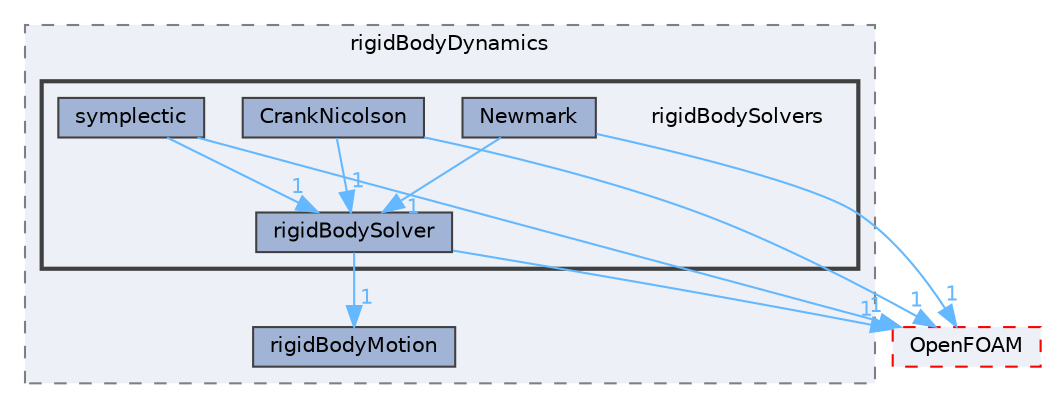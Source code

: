 digraph "src/rigidBodyDynamics/rigidBodySolvers"
{
 // LATEX_PDF_SIZE
  bgcolor="transparent";
  edge [fontname=Helvetica,fontsize=10,labelfontname=Helvetica,labelfontsize=10];
  node [fontname=Helvetica,fontsize=10,shape=box,height=0.2,width=0.4];
  compound=true
  subgraph clusterdir_910720b80d2212eaa7292c1abd76c375 {
    graph [ bgcolor="#edf0f7", pencolor="grey50", label="rigidBodyDynamics", fontname=Helvetica,fontsize=10 style="filled,dashed", URL="dir_910720b80d2212eaa7292c1abd76c375.html",tooltip=""]
  dir_7121e47b9d32d5b24132b5dd9b1fec31 [label="rigidBodyMotion", fillcolor="#a2b4d6", color="grey25", style="filled", URL="dir_7121e47b9d32d5b24132b5dd9b1fec31.html",tooltip=""];
  subgraph clusterdir_8dd39b48cb68df3186bbc82509ddc1bd {
    graph [ bgcolor="#edf0f7", pencolor="grey25", label="", fontname=Helvetica,fontsize=10 style="filled,bold", URL="dir_8dd39b48cb68df3186bbc82509ddc1bd.html",tooltip=""]
    dir_8dd39b48cb68df3186bbc82509ddc1bd [shape=plaintext, label="rigidBodySolvers"];
  dir_87060a52a68640d8180dd08f7849e651 [label="CrankNicolson", fillcolor="#a2b4d6", color="grey25", style="filled", URL="dir_87060a52a68640d8180dd08f7849e651.html",tooltip=""];
  dir_c4fcf657eb69e1c3260609ff13408331 [label="Newmark", fillcolor="#a2b4d6", color="grey25", style="filled", URL="dir_c4fcf657eb69e1c3260609ff13408331.html",tooltip=""];
  dir_704e533b591c97ac92f6aec7d53d0cfc [label="rigidBodySolver", fillcolor="#a2b4d6", color="grey25", style="filled", URL="dir_704e533b591c97ac92f6aec7d53d0cfc.html",tooltip=""];
  dir_acb6f109392f386a08d6703f970585ea [label="symplectic", fillcolor="#a2b4d6", color="grey25", style="filled", URL="dir_acb6f109392f386a08d6703f970585ea.html",tooltip=""];
  }
  }
  dir_c5473ff19b20e6ec4dfe5c310b3778a8 [label="OpenFOAM", fillcolor="#edf0f7", color="red", style="filled,dashed", URL="dir_c5473ff19b20e6ec4dfe5c310b3778a8.html",tooltip=""];
  dir_87060a52a68640d8180dd08f7849e651->dir_704e533b591c97ac92f6aec7d53d0cfc [headlabel="1", labeldistance=1.5 headhref="dir_000724_003357.html" href="dir_000724_003357.html" color="steelblue1" fontcolor="steelblue1"];
  dir_87060a52a68640d8180dd08f7849e651->dir_c5473ff19b20e6ec4dfe5c310b3778a8 [headlabel="1", labeldistance=1.5 headhref="dir_000724_002695.html" href="dir_000724_002695.html" color="steelblue1" fontcolor="steelblue1"];
  dir_c4fcf657eb69e1c3260609ff13408331->dir_704e533b591c97ac92f6aec7d53d0cfc [headlabel="1", labeldistance=1.5 headhref="dir_002527_003357.html" href="dir_002527_003357.html" color="steelblue1" fontcolor="steelblue1"];
  dir_c4fcf657eb69e1c3260609ff13408331->dir_c5473ff19b20e6ec4dfe5c310b3778a8 [headlabel="1", labeldistance=1.5 headhref="dir_002527_002695.html" href="dir_002527_002695.html" color="steelblue1" fontcolor="steelblue1"];
  dir_704e533b591c97ac92f6aec7d53d0cfc->dir_7121e47b9d32d5b24132b5dd9b1fec31 [headlabel="1", labeldistance=1.5 headhref="dir_003357_003356.html" href="dir_003357_003356.html" color="steelblue1" fontcolor="steelblue1"];
  dir_704e533b591c97ac92f6aec7d53d0cfc->dir_c5473ff19b20e6ec4dfe5c310b3778a8 [headlabel="1", labeldistance=1.5 headhref="dir_003357_002695.html" href="dir_003357_002695.html" color="steelblue1" fontcolor="steelblue1"];
  dir_acb6f109392f386a08d6703f970585ea->dir_704e533b591c97ac92f6aec7d53d0cfc [headlabel="1", labeldistance=1.5 headhref="dir_003937_003357.html" href="dir_003937_003357.html" color="steelblue1" fontcolor="steelblue1"];
  dir_acb6f109392f386a08d6703f970585ea->dir_c5473ff19b20e6ec4dfe5c310b3778a8 [headlabel="1", labeldistance=1.5 headhref="dir_003937_002695.html" href="dir_003937_002695.html" color="steelblue1" fontcolor="steelblue1"];
}
